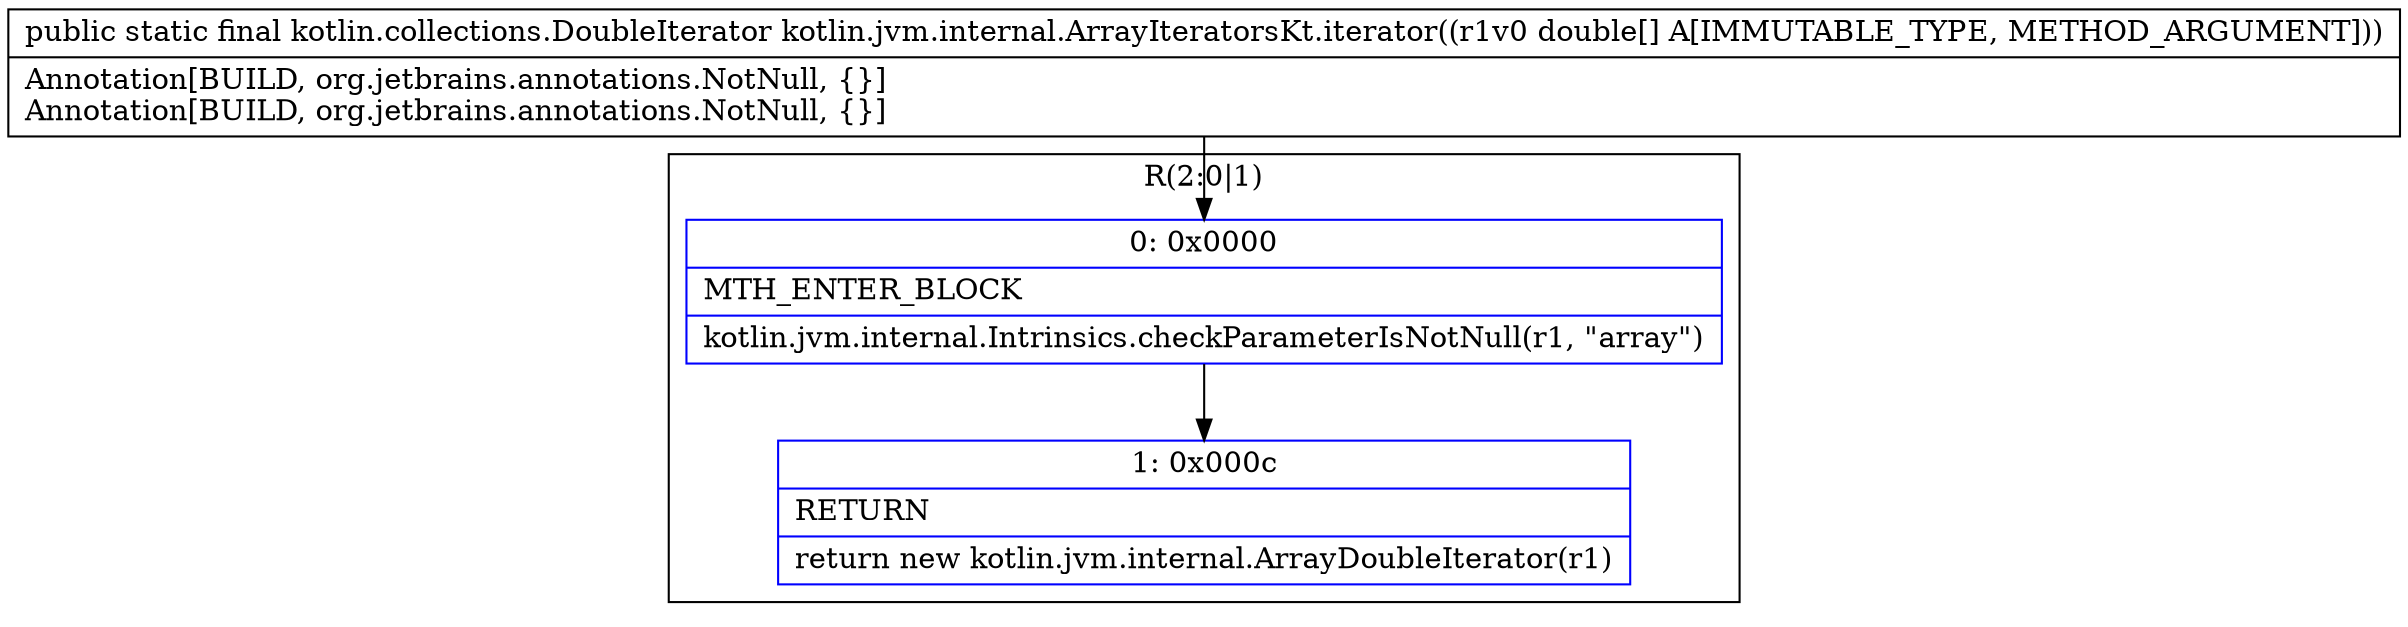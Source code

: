 digraph "CFG forkotlin.jvm.internal.ArrayIteratorsKt.iterator([D)Lkotlin\/collections\/DoubleIterator;" {
subgraph cluster_Region_1798434843 {
label = "R(2:0|1)";
node [shape=record,color=blue];
Node_0 [shape=record,label="{0\:\ 0x0000|MTH_ENTER_BLOCK\l|kotlin.jvm.internal.Intrinsics.checkParameterIsNotNull(r1, \"array\")\l}"];
Node_1 [shape=record,label="{1\:\ 0x000c|RETURN\l|return new kotlin.jvm.internal.ArrayDoubleIterator(r1)\l}"];
}
MethodNode[shape=record,label="{public static final kotlin.collections.DoubleIterator kotlin.jvm.internal.ArrayIteratorsKt.iterator((r1v0 double[] A[IMMUTABLE_TYPE, METHOD_ARGUMENT]))  | Annotation[BUILD, org.jetbrains.annotations.NotNull, \{\}]\lAnnotation[BUILD, org.jetbrains.annotations.NotNull, \{\}]\l}"];
MethodNode -> Node_0;
Node_0 -> Node_1;
}

